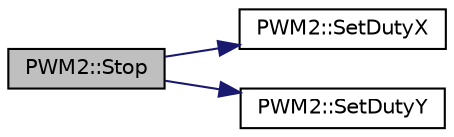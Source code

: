 digraph "PWM2::Stop"
{
  edge [fontname="Helvetica",fontsize="10",labelfontname="Helvetica",labelfontsize="10"];
  node [fontname="Helvetica",fontsize="10",shape=record];
  rankdir="LR";
  Node1 [label="PWM2::Stop",height=0.2,width=0.4,color="black", fillcolor="grey75", style="filled" fontcolor="black"];
  Node1 -> Node2 [color="midnightblue",fontsize="10",style="solid",fontname="Helvetica"];
  Node2 [label="PWM2::SetDutyX",height=0.2,width=0.4,color="black", fillcolor="white", style="filled",URL="$classPWM2.html#ac885ec16bd620fc1228e792ec1abf306",tooltip="Output a square wave with specified duty cycle. "];
  Node1 -> Node3 [color="midnightblue",fontsize="10",style="solid",fontname="Helvetica"];
  Node3 [label="PWM2::SetDutyY",height=0.2,width=0.4,color="black", fillcolor="white", style="filled",URL="$classPWM2.html#a8c5c2d18077352a9ef7c0063224941d8",tooltip="Output a square wave with specified duty cycle. "];
}
